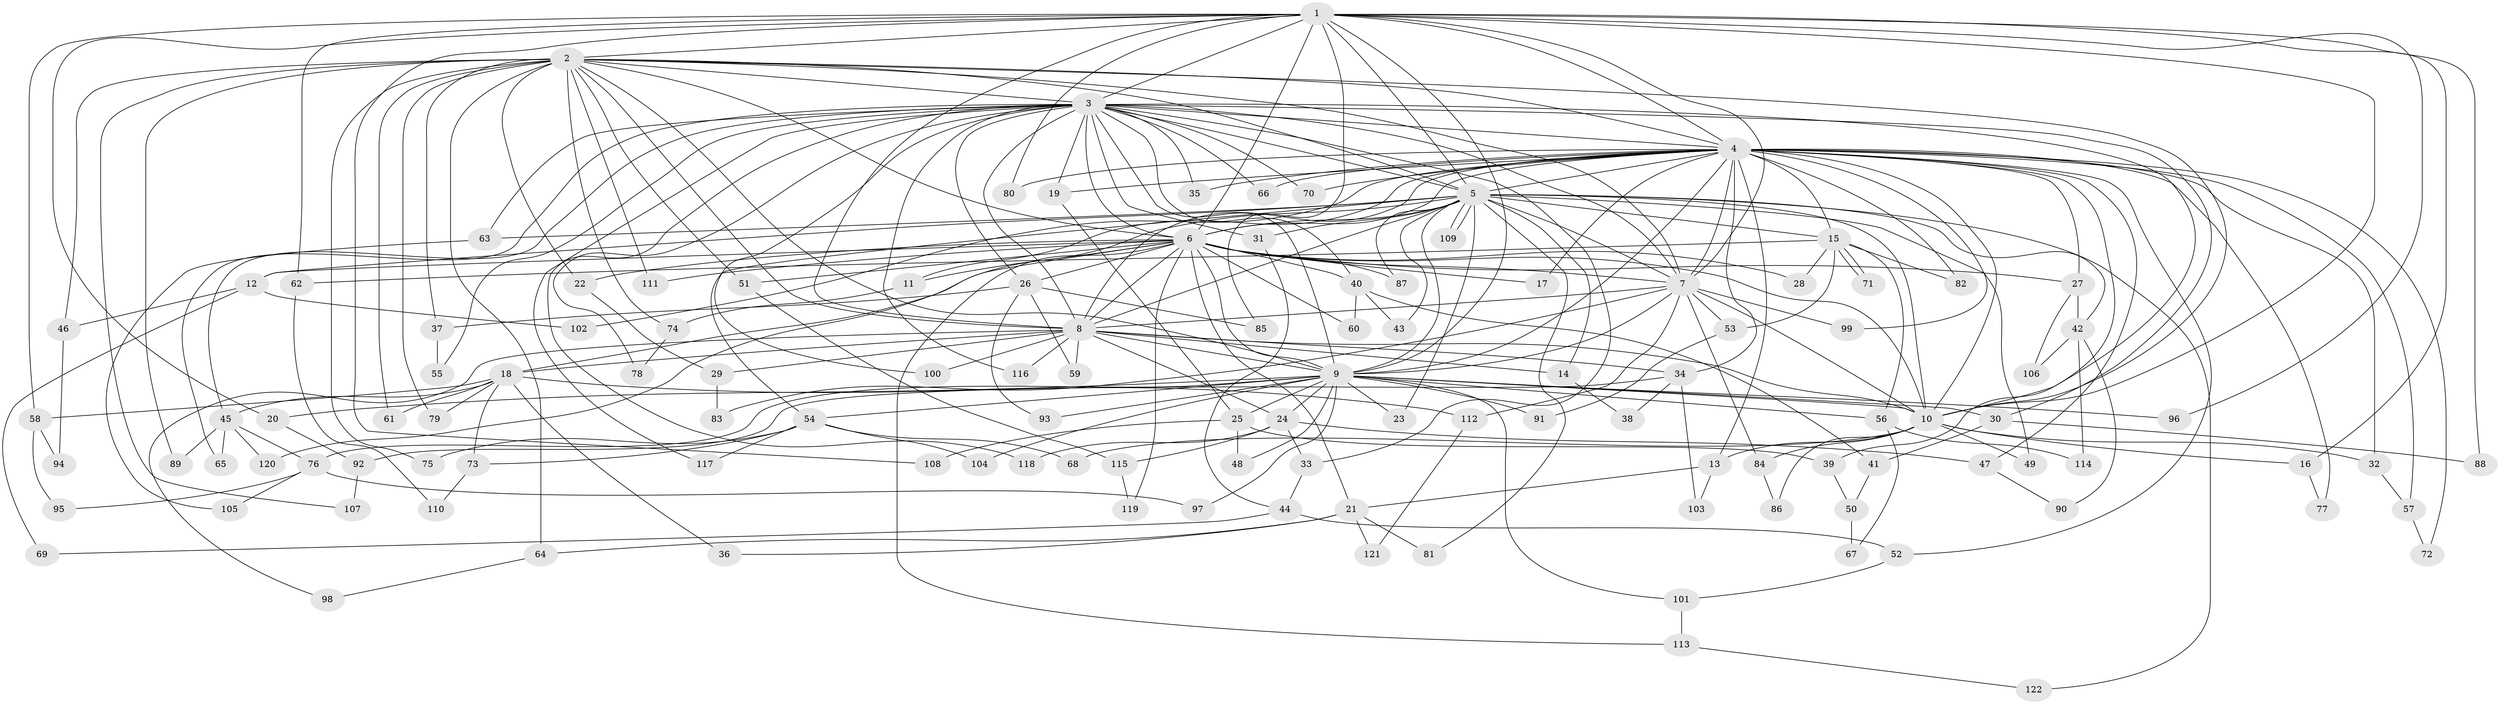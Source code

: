 // coarse degree distribution, {30: 0.020833333333333332, 29: 0.020833333333333332, 20: 0.020833333333333332, 11: 0.020833333333333332, 8: 0.020833333333333332, 3: 0.3333333333333333, 5: 0.041666666666666664, 7: 0.020833333333333332, 2: 0.3958333333333333, 6: 0.0625, 4: 0.020833333333333332, 1: 0.020833333333333332}
// Generated by graph-tools (version 1.1) at 2025/17/03/04/25 18:17:33]
// undirected, 122 vertices, 269 edges
graph export_dot {
graph [start="1"]
  node [color=gray90,style=filled];
  1;
  2;
  3;
  4;
  5;
  6;
  7;
  8;
  9;
  10;
  11;
  12;
  13;
  14;
  15;
  16;
  17;
  18;
  19;
  20;
  21;
  22;
  23;
  24;
  25;
  26;
  27;
  28;
  29;
  30;
  31;
  32;
  33;
  34;
  35;
  36;
  37;
  38;
  39;
  40;
  41;
  42;
  43;
  44;
  45;
  46;
  47;
  48;
  49;
  50;
  51;
  52;
  53;
  54;
  55;
  56;
  57;
  58;
  59;
  60;
  61;
  62;
  63;
  64;
  65;
  66;
  67;
  68;
  69;
  70;
  71;
  72;
  73;
  74;
  75;
  76;
  77;
  78;
  79;
  80;
  81;
  82;
  83;
  84;
  85;
  86;
  87;
  88;
  89;
  90;
  91;
  92;
  93;
  94;
  95;
  96;
  97;
  98;
  99;
  100;
  101;
  102;
  103;
  104;
  105;
  106;
  107;
  108;
  109;
  110;
  111;
  112;
  113;
  114;
  115;
  116;
  117;
  118;
  119;
  120;
  121;
  122;
  1 -- 2;
  1 -- 3;
  1 -- 4;
  1 -- 5;
  1 -- 6;
  1 -- 7;
  1 -- 8;
  1 -- 9;
  1 -- 10;
  1 -- 16;
  1 -- 20;
  1 -- 58;
  1 -- 62;
  1 -- 80;
  1 -- 85;
  1 -- 88;
  1 -- 96;
  1 -- 108;
  2 -- 3;
  2 -- 4;
  2 -- 5;
  2 -- 6;
  2 -- 7;
  2 -- 8;
  2 -- 9;
  2 -- 10;
  2 -- 22;
  2 -- 37;
  2 -- 46;
  2 -- 51;
  2 -- 61;
  2 -- 64;
  2 -- 74;
  2 -- 75;
  2 -- 79;
  2 -- 89;
  2 -- 107;
  2 -- 111;
  3 -- 4;
  3 -- 5;
  3 -- 6;
  3 -- 7;
  3 -- 8;
  3 -- 9;
  3 -- 10;
  3 -- 19;
  3 -- 26;
  3 -- 30;
  3 -- 31;
  3 -- 33;
  3 -- 35;
  3 -- 40;
  3 -- 45;
  3 -- 55;
  3 -- 63;
  3 -- 65;
  3 -- 66;
  3 -- 70;
  3 -- 78;
  3 -- 100;
  3 -- 116;
  3 -- 117;
  3 -- 118;
  4 -- 5;
  4 -- 6;
  4 -- 7;
  4 -- 8;
  4 -- 9;
  4 -- 10;
  4 -- 11;
  4 -- 13;
  4 -- 15;
  4 -- 17;
  4 -- 19;
  4 -- 27;
  4 -- 32;
  4 -- 34;
  4 -- 35;
  4 -- 39;
  4 -- 47;
  4 -- 52;
  4 -- 57;
  4 -- 66;
  4 -- 70;
  4 -- 72;
  4 -- 77;
  4 -- 80;
  4 -- 82;
  4 -- 99;
  4 -- 102;
  5 -- 6;
  5 -- 7;
  5 -- 8;
  5 -- 9;
  5 -- 10;
  5 -- 12;
  5 -- 14;
  5 -- 15;
  5 -- 23;
  5 -- 31;
  5 -- 42;
  5 -- 43;
  5 -- 49;
  5 -- 54;
  5 -- 63;
  5 -- 81;
  5 -- 87;
  5 -- 109;
  5 -- 109;
  5 -- 120;
  5 -- 122;
  6 -- 7;
  6 -- 8;
  6 -- 9;
  6 -- 10;
  6 -- 11;
  6 -- 12;
  6 -- 17;
  6 -- 18;
  6 -- 21;
  6 -- 22;
  6 -- 26;
  6 -- 27;
  6 -- 28;
  6 -- 40;
  6 -- 51;
  6 -- 60;
  6 -- 87;
  6 -- 111;
  6 -- 113;
  6 -- 119;
  7 -- 8;
  7 -- 9;
  7 -- 10;
  7 -- 53;
  7 -- 83;
  7 -- 84;
  7 -- 99;
  7 -- 112;
  8 -- 9;
  8 -- 10;
  8 -- 14;
  8 -- 18;
  8 -- 24;
  8 -- 29;
  8 -- 34;
  8 -- 59;
  8 -- 98;
  8 -- 100;
  8 -- 116;
  9 -- 10;
  9 -- 20;
  9 -- 23;
  9 -- 24;
  9 -- 25;
  9 -- 30;
  9 -- 48;
  9 -- 54;
  9 -- 56;
  9 -- 76;
  9 -- 91;
  9 -- 93;
  9 -- 96;
  9 -- 97;
  9 -- 101;
  9 -- 104;
  10 -- 13;
  10 -- 16;
  10 -- 32;
  10 -- 49;
  10 -- 68;
  10 -- 84;
  10 -- 86;
  11 -- 74;
  12 -- 46;
  12 -- 69;
  12 -- 102;
  13 -- 21;
  13 -- 103;
  14 -- 38;
  15 -- 28;
  15 -- 53;
  15 -- 56;
  15 -- 62;
  15 -- 71;
  15 -- 71;
  15 -- 82;
  16 -- 77;
  18 -- 36;
  18 -- 45;
  18 -- 58;
  18 -- 61;
  18 -- 73;
  18 -- 79;
  18 -- 112;
  19 -- 25;
  20 -- 92;
  21 -- 36;
  21 -- 64;
  21 -- 81;
  21 -- 121;
  22 -- 29;
  24 -- 33;
  24 -- 47;
  24 -- 115;
  24 -- 118;
  25 -- 39;
  25 -- 48;
  25 -- 108;
  26 -- 37;
  26 -- 59;
  26 -- 85;
  26 -- 93;
  27 -- 42;
  27 -- 106;
  29 -- 83;
  30 -- 41;
  30 -- 88;
  31 -- 44;
  32 -- 57;
  33 -- 44;
  34 -- 38;
  34 -- 92;
  34 -- 103;
  37 -- 55;
  39 -- 50;
  40 -- 41;
  40 -- 43;
  40 -- 60;
  41 -- 50;
  42 -- 90;
  42 -- 106;
  42 -- 114;
  44 -- 52;
  44 -- 69;
  45 -- 65;
  45 -- 76;
  45 -- 89;
  45 -- 120;
  46 -- 94;
  47 -- 90;
  50 -- 67;
  51 -- 115;
  52 -- 101;
  53 -- 91;
  54 -- 68;
  54 -- 73;
  54 -- 75;
  54 -- 104;
  54 -- 117;
  56 -- 67;
  56 -- 114;
  57 -- 72;
  58 -- 94;
  58 -- 95;
  62 -- 110;
  63 -- 105;
  64 -- 98;
  73 -- 110;
  74 -- 78;
  76 -- 95;
  76 -- 97;
  76 -- 105;
  84 -- 86;
  92 -- 107;
  101 -- 113;
  112 -- 121;
  113 -- 122;
  115 -- 119;
}
